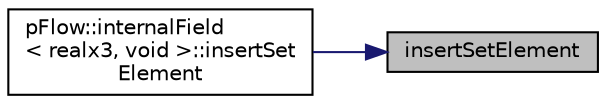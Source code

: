 digraph "insertSetElement"
{
 // LATEX_PDF_SIZE
  edge [fontname="Helvetica",fontsize="10",labelfontname="Helvetica",labelfontsize="10"];
  node [fontname="Helvetica",fontsize="10",shape=record];
  rankdir="RL";
  Node1 [label="insertSetElement",height=0.2,width=0.4,color="black", fillcolor="grey75", style="filled", fontcolor="black",tooltip=" "];
  Node1 -> Node2 [dir="back",color="midnightblue",fontsize="10",style="solid",fontname="Helvetica"];
  Node2 [label="pFlow::internalField\l\< realx3, void \>::insertSet\lElement",height=0.2,width=0.4,color="black", fillcolor="white", style="filled",URL="$classpFlow_1_1internalField.html#ae97e2279d720194a68a594a3edbc6763",tooltip=" "];
}
